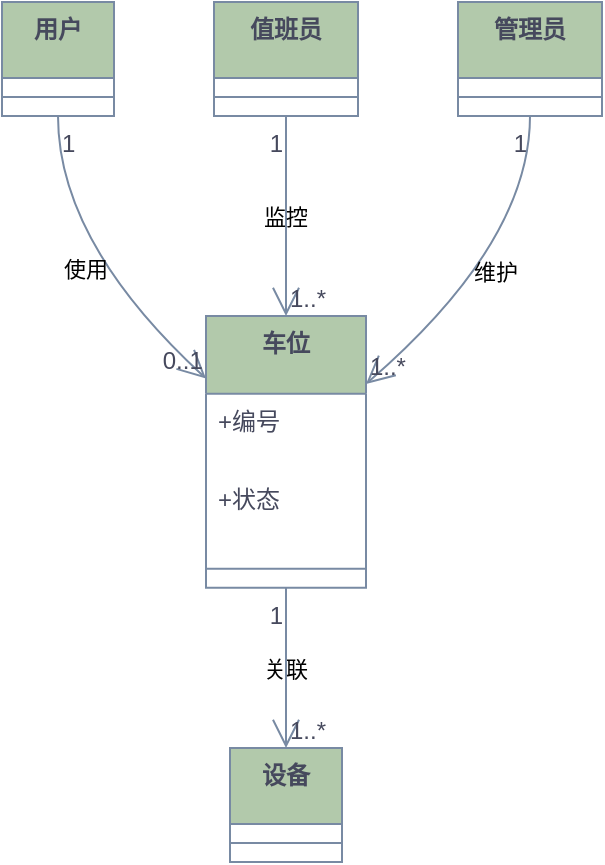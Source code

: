 <mxfile version="26.2.15">
  <diagram name="第 1 页" id="0vsAnpl0e_F34aNDx7Ss">
    <mxGraphModel dx="1213" dy="828" grid="1" gridSize="10" guides="1" tooltips="1" connect="1" arrows="1" fold="1" page="1" pageScale="1" pageWidth="827" pageHeight="1169" math="0" shadow="0">
      <root>
        <mxCell id="0" />
        <mxCell id="1" parent="0" />
        <mxCell id="SCXN3BnzgrRnoI2P2AMS-1" value="用户" style="swimlane;fontStyle=1;align=center;verticalAlign=top;childLayout=stackLayout;horizontal=1;startSize=38;horizontalStack=0;resizeParent=1;resizeParentMax=0;resizeLast=0;collapsible=0;marginBottom=0;labelBackgroundColor=none;fillColor=#B2C9AB;strokeColor=#788AA3;fontColor=#46495D;" vertex="1" parent="1">
          <mxGeometry x="20" y="20" width="56" height="57" as="geometry" />
        </mxCell>
        <mxCell id="SCXN3BnzgrRnoI2P2AMS-2" style="line;strokeWidth=1;fillColor=none;align=left;verticalAlign=middle;spacingTop=-1;spacingLeft=3;spacingRight=3;rotatable=0;labelPosition=right;points=[];portConstraint=eastwest;strokeColor=#788AA3;labelBackgroundColor=none;fontColor=#46495D;" vertex="1" parent="SCXN3BnzgrRnoI2P2AMS-1">
          <mxGeometry y="38" width="56" height="19" as="geometry" />
        </mxCell>
        <mxCell id="SCXN3BnzgrRnoI2P2AMS-3" value="值班员" style="swimlane;fontStyle=1;align=center;verticalAlign=top;childLayout=stackLayout;horizontal=1;startSize=38;horizontalStack=0;resizeParent=1;resizeParentMax=0;resizeLast=0;collapsible=0;marginBottom=0;labelBackgroundColor=none;fillColor=#B2C9AB;strokeColor=#788AA3;fontColor=#46495D;" vertex="1" parent="1">
          <mxGeometry x="126" y="20" width="72" height="57" as="geometry" />
        </mxCell>
        <mxCell id="SCXN3BnzgrRnoI2P2AMS-4" style="line;strokeWidth=1;fillColor=none;align=left;verticalAlign=middle;spacingTop=-1;spacingLeft=3;spacingRight=3;rotatable=0;labelPosition=right;points=[];portConstraint=eastwest;strokeColor=#788AA3;labelBackgroundColor=none;fontColor=#46495D;" vertex="1" parent="SCXN3BnzgrRnoI2P2AMS-3">
          <mxGeometry y="38" width="72" height="19" as="geometry" />
        </mxCell>
        <mxCell id="SCXN3BnzgrRnoI2P2AMS-5" value="管理员" style="swimlane;fontStyle=1;align=center;verticalAlign=top;childLayout=stackLayout;horizontal=1;startSize=38;horizontalStack=0;resizeParent=1;resizeParentMax=0;resizeLast=0;collapsible=0;marginBottom=0;labelBackgroundColor=none;fillColor=#B2C9AB;strokeColor=#788AA3;fontColor=#46495D;" vertex="1" parent="1">
          <mxGeometry x="248" y="20" width="72" height="57" as="geometry" />
        </mxCell>
        <mxCell id="SCXN3BnzgrRnoI2P2AMS-6" style="line;strokeWidth=1;fillColor=none;align=left;verticalAlign=middle;spacingTop=-1;spacingLeft=3;spacingRight=3;rotatable=0;labelPosition=right;points=[];portConstraint=eastwest;strokeColor=#788AA3;labelBackgroundColor=none;fontColor=#46495D;" vertex="1" parent="SCXN3BnzgrRnoI2P2AMS-5">
          <mxGeometry y="38" width="72" height="19" as="geometry" />
        </mxCell>
        <mxCell id="SCXN3BnzgrRnoI2P2AMS-7" value="车位" style="swimlane;fontStyle=1;align=center;verticalAlign=top;childLayout=stackLayout;horizontal=1;startSize=38.857;horizontalStack=0;resizeParent=1;resizeParentMax=0;resizeLast=0;collapsible=0;marginBottom=0;labelBackgroundColor=none;fillColor=#B2C9AB;strokeColor=#788AA3;fontColor=#46495D;" vertex="1" parent="1">
          <mxGeometry x="122" y="177" width="80" height="135.857" as="geometry" />
        </mxCell>
        <mxCell id="SCXN3BnzgrRnoI2P2AMS-8" value="+编号" style="text;strokeColor=none;fillColor=none;align=left;verticalAlign=top;spacingLeft=4;spacingRight=4;overflow=hidden;rotatable=0;points=[[0,0.5],[1,0.5]];portConstraint=eastwest;labelBackgroundColor=none;fontColor=#46495D;" vertex="1" parent="SCXN3BnzgrRnoI2P2AMS-7">
          <mxGeometry y="38.857" width="80" height="39" as="geometry" />
        </mxCell>
        <mxCell id="SCXN3BnzgrRnoI2P2AMS-9" value="+状态" style="text;strokeColor=none;fillColor=none;align=left;verticalAlign=top;spacingLeft=4;spacingRight=4;overflow=hidden;rotatable=0;points=[[0,0.5],[1,0.5]];portConstraint=eastwest;labelBackgroundColor=none;fontColor=#46495D;" vertex="1" parent="SCXN3BnzgrRnoI2P2AMS-7">
          <mxGeometry y="77.857" width="80" height="39" as="geometry" />
        </mxCell>
        <mxCell id="SCXN3BnzgrRnoI2P2AMS-10" style="line;strokeWidth=1;fillColor=none;align=left;verticalAlign=middle;spacingTop=-1;spacingLeft=3;spacingRight=3;rotatable=0;labelPosition=right;points=[];portConstraint=eastwest;strokeColor=#788AA3;labelBackgroundColor=none;fontColor=#46495D;" vertex="1" parent="SCXN3BnzgrRnoI2P2AMS-7">
          <mxGeometry y="116.857" width="80" height="19" as="geometry" />
        </mxCell>
        <mxCell id="SCXN3BnzgrRnoI2P2AMS-11" value="设备" style="swimlane;fontStyle=1;align=center;verticalAlign=top;childLayout=stackLayout;horizontal=1;startSize=38;horizontalStack=0;resizeParent=1;resizeParentMax=0;resizeLast=0;collapsible=0;marginBottom=0;labelBackgroundColor=none;fillColor=#B2C9AB;strokeColor=#788AA3;fontColor=#46495D;" vertex="1" parent="1">
          <mxGeometry x="134" y="393" width="56" height="57" as="geometry" />
        </mxCell>
        <mxCell id="SCXN3BnzgrRnoI2P2AMS-12" style="line;strokeWidth=1;fillColor=none;align=left;verticalAlign=middle;spacingTop=-1;spacingLeft=3;spacingRight=3;rotatable=0;labelPosition=right;points=[];portConstraint=eastwest;strokeColor=#788AA3;labelBackgroundColor=none;fontColor=#46495D;" vertex="1" parent="SCXN3BnzgrRnoI2P2AMS-11">
          <mxGeometry y="38" width="56" height="19" as="geometry" />
        </mxCell>
        <mxCell id="SCXN3BnzgrRnoI2P2AMS-13" value="使用" style="curved=1;startArrow=none;endArrow=open;endSize=12;exitX=0.5;exitY=1;entryX=0;entryY=0.23;rounded=0;labelBackgroundColor=none;strokeColor=#788AA3;fontColor=default;" edge="1" parent="1" source="SCXN3BnzgrRnoI2P2AMS-1" target="SCXN3BnzgrRnoI2P2AMS-7">
          <mxGeometry relative="1" as="geometry">
            <Array as="points">
              <mxPoint x="48" y="140" />
            </Array>
          </mxGeometry>
        </mxCell>
        <mxCell id="SCXN3BnzgrRnoI2P2AMS-14" value="1" style="edgeLabel;resizable=0;labelBackgroundColor=none;fontSize=12;align=left;verticalAlign=top;fontColor=#46495D;" vertex="1" parent="SCXN3BnzgrRnoI2P2AMS-13">
          <mxGeometry x="-1" relative="1" as="geometry" />
        </mxCell>
        <mxCell id="SCXN3BnzgrRnoI2P2AMS-15" value="0..1" style="edgeLabel;resizable=0;labelBackgroundColor=none;fontSize=12;align=right;verticalAlign=bottom;fontColor=#46495D;" vertex="1" parent="SCXN3BnzgrRnoI2P2AMS-13">
          <mxGeometry x="1" relative="1" as="geometry" />
        </mxCell>
        <mxCell id="SCXN3BnzgrRnoI2P2AMS-16" value="监控" style="curved=1;startArrow=none;endArrow=open;endSize=12;exitX=0.5;exitY=1;entryX=0.5;entryY=0;rounded=0;labelBackgroundColor=none;strokeColor=#788AA3;fontColor=default;" edge="1" parent="1" source="SCXN3BnzgrRnoI2P2AMS-3" target="SCXN3BnzgrRnoI2P2AMS-7">
          <mxGeometry relative="1" as="geometry">
            <Array as="points" />
          </mxGeometry>
        </mxCell>
        <mxCell id="SCXN3BnzgrRnoI2P2AMS-17" value="1" style="edgeLabel;resizable=0;labelBackgroundColor=none;fontSize=12;align=right;verticalAlign=top;fontColor=#46495D;" vertex="1" parent="SCXN3BnzgrRnoI2P2AMS-16">
          <mxGeometry x="-1" relative="1" as="geometry" />
        </mxCell>
        <mxCell id="SCXN3BnzgrRnoI2P2AMS-18" value="1..*" style="edgeLabel;resizable=0;labelBackgroundColor=none;fontSize=12;align=left;verticalAlign=bottom;fontColor=#46495D;" vertex="1" parent="SCXN3BnzgrRnoI2P2AMS-16">
          <mxGeometry x="1" relative="1" as="geometry" />
        </mxCell>
        <mxCell id="SCXN3BnzgrRnoI2P2AMS-19" value="维护" style="curved=1;startArrow=none;endArrow=open;endSize=12;exitX=0.5;exitY=1;entryX=1;entryY=0.25;rounded=0;labelBackgroundColor=none;strokeColor=#788AA3;fontColor=default;" edge="1" parent="1" source="SCXN3BnzgrRnoI2P2AMS-5" target="SCXN3BnzgrRnoI2P2AMS-7">
          <mxGeometry relative="1" as="geometry">
            <Array as="points">
              <mxPoint x="284" y="140" />
            </Array>
          </mxGeometry>
        </mxCell>
        <mxCell id="SCXN3BnzgrRnoI2P2AMS-20" value="1" style="edgeLabel;resizable=0;labelBackgroundColor=none;fontSize=12;align=right;verticalAlign=top;fontColor=#46495D;" vertex="1" parent="SCXN3BnzgrRnoI2P2AMS-19">
          <mxGeometry x="-1" relative="1" as="geometry" />
        </mxCell>
        <mxCell id="SCXN3BnzgrRnoI2P2AMS-21" value="1..*" style="edgeLabel;resizable=0;labelBackgroundColor=none;fontSize=12;align=left;verticalAlign=bottom;fontColor=#46495D;" vertex="1" parent="SCXN3BnzgrRnoI2P2AMS-19">
          <mxGeometry x="1" relative="1" as="geometry" />
        </mxCell>
        <mxCell id="SCXN3BnzgrRnoI2P2AMS-22" value="关联" style="curved=1;startArrow=none;endArrow=open;endSize=12;exitX=0.5;exitY=1;entryX=0.5;entryY=0;rounded=0;labelBackgroundColor=none;strokeColor=#788AA3;fontColor=default;" edge="1" parent="1" source="SCXN3BnzgrRnoI2P2AMS-7" target="SCXN3BnzgrRnoI2P2AMS-11">
          <mxGeometry relative="1" as="geometry">
            <Array as="points" />
          </mxGeometry>
        </mxCell>
        <mxCell id="SCXN3BnzgrRnoI2P2AMS-23" value="1" style="edgeLabel;resizable=0;labelBackgroundColor=none;fontSize=12;align=right;verticalAlign=top;fontColor=#46495D;" vertex="1" parent="SCXN3BnzgrRnoI2P2AMS-22">
          <mxGeometry x="-1" relative="1" as="geometry" />
        </mxCell>
        <mxCell id="SCXN3BnzgrRnoI2P2AMS-24" value="1..*" style="edgeLabel;resizable=0;labelBackgroundColor=none;fontSize=12;align=left;verticalAlign=bottom;fontColor=#46495D;" vertex="1" parent="SCXN3BnzgrRnoI2P2AMS-22">
          <mxGeometry x="1" relative="1" as="geometry" />
        </mxCell>
      </root>
    </mxGraphModel>
  </diagram>
</mxfile>
